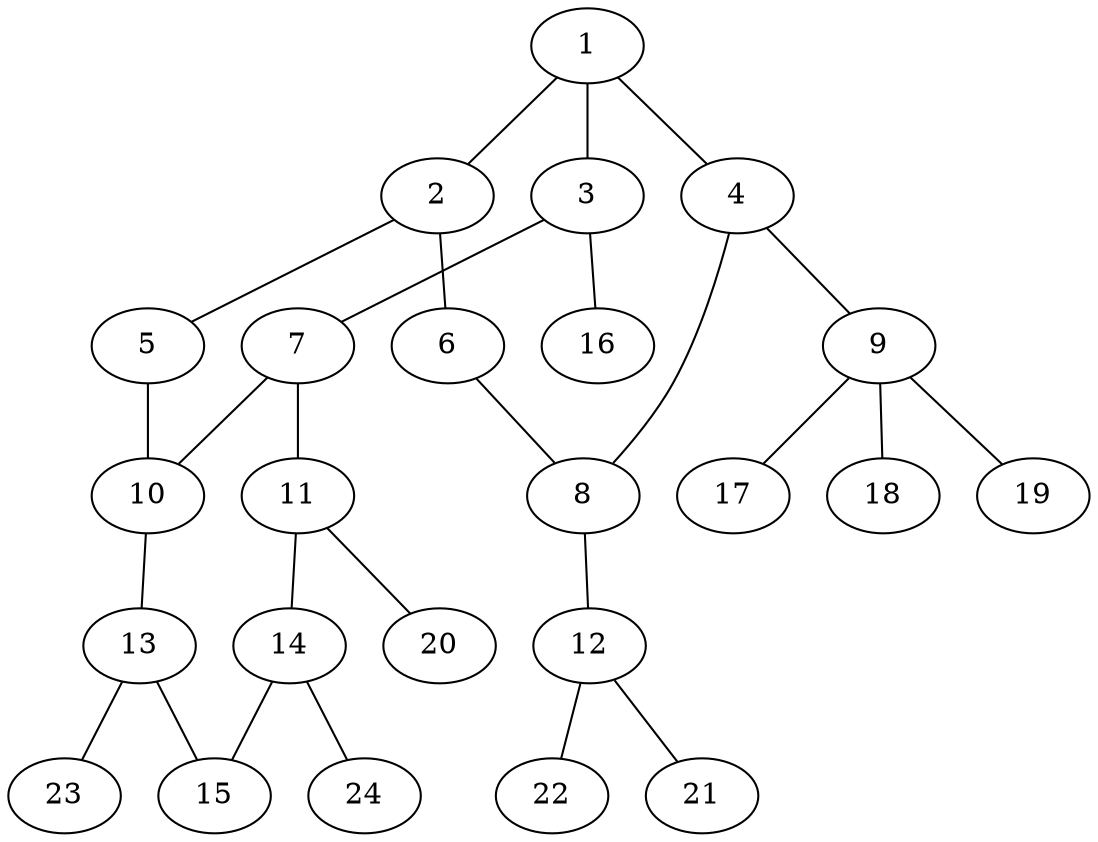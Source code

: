 graph molecule_2389 {
	1	 [chem=C];
	2	 [chem=C];
	1 -- 2	 [valence=2];
	3	 [chem=C];
	1 -- 3	 [valence=1];
	4	 [chem=N];
	1 -- 4	 [valence=1];
	5	 [chem=N];
	2 -- 5	 [valence=1];
	6	 [chem=N];
	2 -- 6	 [valence=1];
	7	 [chem=C];
	3 -- 7	 [valence=2];
	16	 [chem=H];
	3 -- 16	 [valence=1];
	8	 [chem=C];
	4 -- 8	 [valence=1];
	9	 [chem=C];
	4 -- 9	 [valence=1];
	10	 [chem=C];
	5 -- 10	 [valence=2];
	6 -- 8	 [valence=2];
	7 -- 10	 [valence=1];
	11	 [chem=C];
	7 -- 11	 [valence=1];
	12	 [chem=N];
	8 -- 12	 [valence=1];
	17	 [chem=H];
	9 -- 17	 [valence=1];
	18	 [chem=H];
	9 -- 18	 [valence=1];
	19	 [chem=H];
	9 -- 19	 [valence=1];
	13	 [chem=C];
	10 -- 13	 [valence=1];
	14	 [chem=C];
	11 -- 14	 [valence=2];
	20	 [chem=H];
	11 -- 20	 [valence=1];
	21	 [chem=H];
	12 -- 21	 [valence=1];
	22	 [chem=H];
	12 -- 22	 [valence=1];
	15	 [chem=N];
	13 -- 15	 [valence=2];
	23	 [chem=H];
	13 -- 23	 [valence=1];
	14 -- 15	 [valence=1];
	24	 [chem=H];
	14 -- 24	 [valence=1];
}
